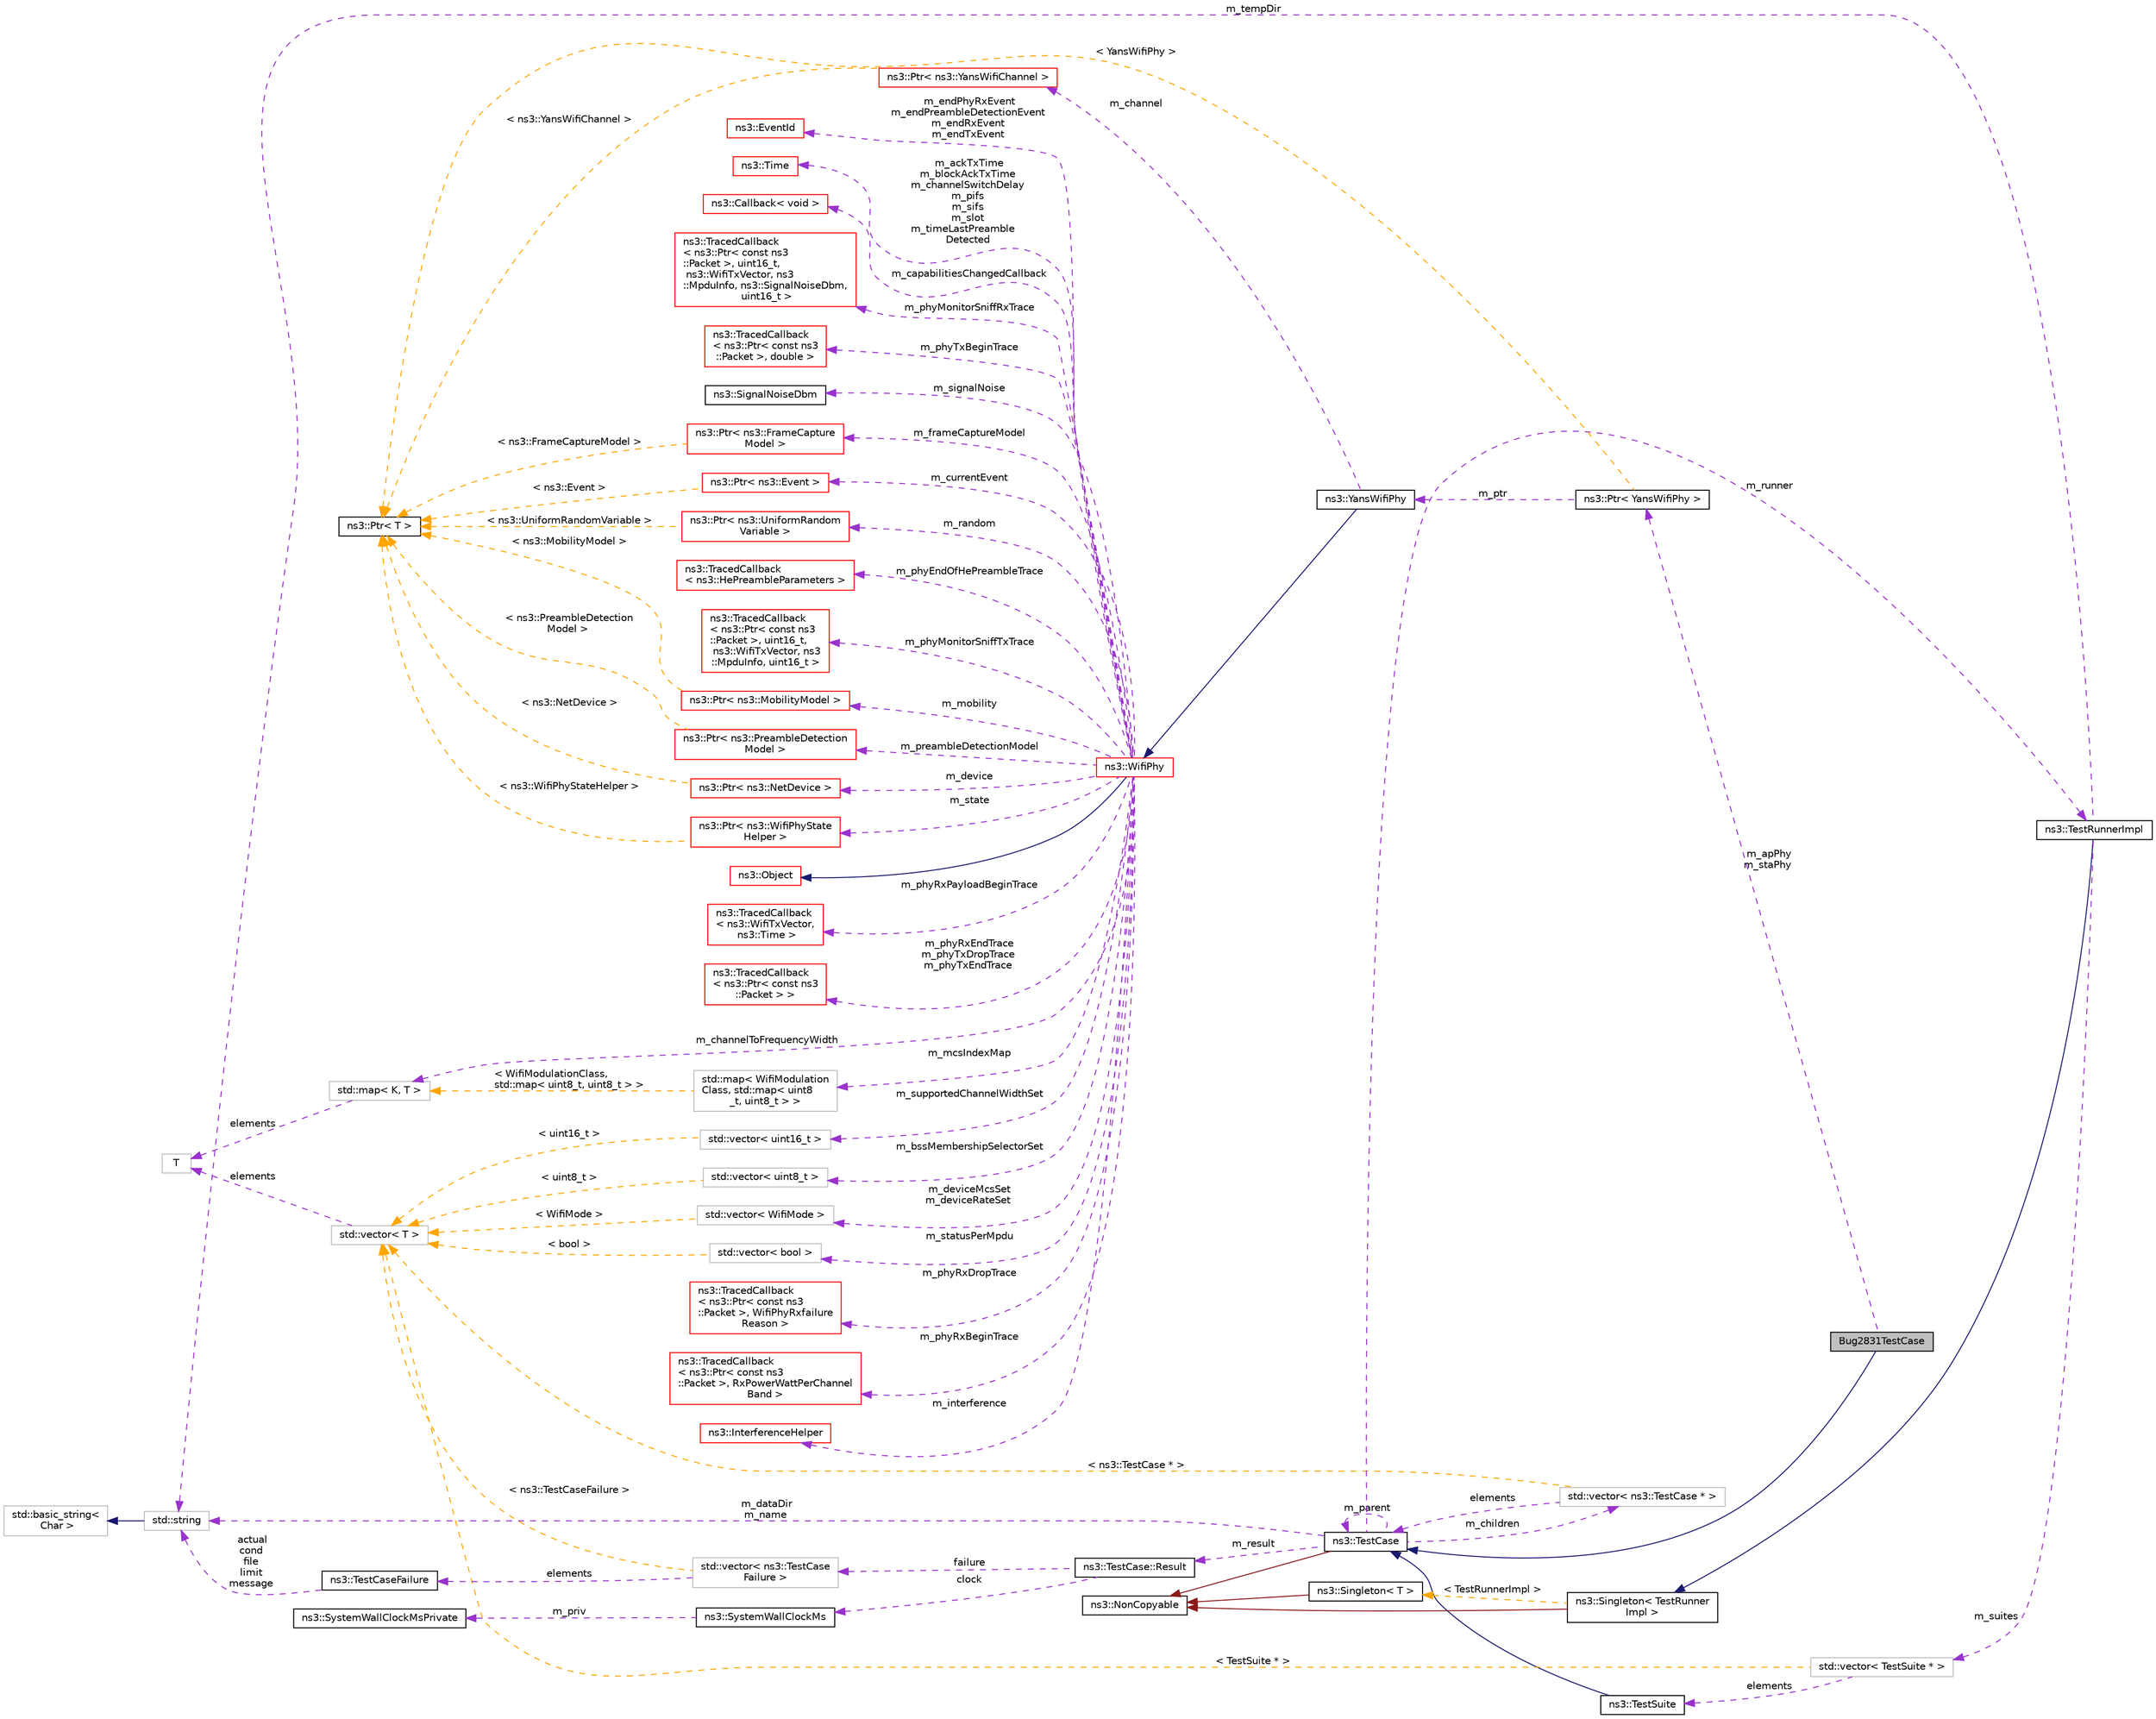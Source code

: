 digraph "Bug2831TestCase"
{
 // LATEX_PDF_SIZE
  edge [fontname="Helvetica",fontsize="10",labelfontname="Helvetica",labelfontsize="10"];
  node [fontname="Helvetica",fontsize="10",shape=record];
  rankdir="LR";
  Node1 [label="Bug2831TestCase",height=0.2,width=0.4,color="black", fillcolor="grey75", style="filled", fontcolor="black",tooltip="Make sure that the channel width and the channel number can be changed at runtime."];
  Node2 -> Node1 [dir="back",color="midnightblue",fontsize="10",style="solid",fontname="Helvetica"];
  Node2 [label="ns3::TestCase",height=0.2,width=0.4,color="black", fillcolor="white", style="filled",URL="$classns3_1_1_test_case.html",tooltip="encapsulates test code"];
  Node3 -> Node2 [dir="back",color="firebrick4",fontsize="10",style="solid",fontname="Helvetica"];
  Node3 [label="ns3::NonCopyable",height=0.2,width=0.4,color="black", fillcolor="white", style="filled",URL="$classns3_1_1_non_copyable.html",tooltip="A base class for (non-Singleton) objects which shouldn't be copied."];
  Node4 -> Node2 [dir="back",color="darkorchid3",fontsize="10",style="dashed",label=" m_children" ,fontname="Helvetica"];
  Node4 [label="std::vector\< ns3::TestCase * \>",height=0.2,width=0.4,color="grey75", fillcolor="white", style="filled",tooltip=" "];
  Node2 -> Node4 [dir="back",color="darkorchid3",fontsize="10",style="dashed",label=" elements" ,fontname="Helvetica"];
  Node5 -> Node4 [dir="back",color="orange",fontsize="10",style="dashed",label=" \< ns3::TestCase * \>" ,fontname="Helvetica"];
  Node5 [label="std::vector\< T \>",height=0.2,width=0.4,color="grey75", fillcolor="white", style="filled",tooltip=" "];
  Node6 -> Node5 [dir="back",color="darkorchid3",fontsize="10",style="dashed",label=" elements" ,fontname="Helvetica"];
  Node6 [label="T",height=0.2,width=0.4,color="grey75", fillcolor="white", style="filled",tooltip=" "];
  Node7 -> Node2 [dir="back",color="darkorchid3",fontsize="10",style="dashed",label=" m_dataDir\nm_name" ,fontname="Helvetica"];
  Node7 [label="std::string",height=0.2,width=0.4,color="grey75", fillcolor="white", style="filled",tooltip=" "];
  Node8 -> Node7 [dir="back",color="midnightblue",fontsize="10",style="solid",fontname="Helvetica"];
  Node8 [label="std::basic_string\<\l Char \>",height=0.2,width=0.4,color="grey75", fillcolor="white", style="filled",tooltip=" "];
  Node9 -> Node2 [dir="back",color="darkorchid3",fontsize="10",style="dashed",label=" m_runner" ,fontname="Helvetica"];
  Node9 [label="ns3::TestRunnerImpl",height=0.2,width=0.4,color="black", fillcolor="white", style="filled",URL="$classns3_1_1_test_runner_impl.html",tooltip="Container for all tests."];
  Node10 -> Node9 [dir="back",color="midnightblue",fontsize="10",style="solid",fontname="Helvetica"];
  Node10 [label="ns3::Singleton\< TestRunner\lImpl \>",height=0.2,width=0.4,color="black", fillcolor="white", style="filled",URL="$classns3_1_1_singleton.html",tooltip=" "];
  Node3 -> Node10 [dir="back",color="firebrick4",fontsize="10",style="solid",fontname="Helvetica"];
  Node11 -> Node10 [dir="back",color="orange",fontsize="10",style="dashed",label=" \< TestRunnerImpl \>" ,fontname="Helvetica"];
  Node11 [label="ns3::Singleton\< T \>",height=0.2,width=0.4,color="black", fillcolor="white", style="filled",URL="$classns3_1_1_singleton.html",tooltip="A template singleton."];
  Node3 -> Node11 [dir="back",color="firebrick4",fontsize="10",style="solid",fontname="Helvetica"];
  Node12 -> Node9 [dir="back",color="darkorchid3",fontsize="10",style="dashed",label=" m_suites" ,fontname="Helvetica"];
  Node12 [label="std::vector\< TestSuite * \>",height=0.2,width=0.4,color="grey75", fillcolor="white", style="filled",tooltip=" "];
  Node13 -> Node12 [dir="back",color="darkorchid3",fontsize="10",style="dashed",label=" elements" ,fontname="Helvetica"];
  Node13 [label="ns3::TestSuite",height=0.2,width=0.4,color="black", fillcolor="white", style="filled",URL="$classns3_1_1_test_suite.html",tooltip="A suite of tests to run."];
  Node2 -> Node13 [dir="back",color="midnightblue",fontsize="10",style="solid",fontname="Helvetica"];
  Node5 -> Node12 [dir="back",color="orange",fontsize="10",style="dashed",label=" \< TestSuite * \>" ,fontname="Helvetica"];
  Node7 -> Node9 [dir="back",color="darkorchid3",fontsize="10",style="dashed",label=" m_tempDir" ,fontname="Helvetica"];
  Node2 -> Node2 [dir="back",color="darkorchid3",fontsize="10",style="dashed",label=" m_parent" ,fontname="Helvetica"];
  Node14 -> Node2 [dir="back",color="darkorchid3",fontsize="10",style="dashed",label=" m_result" ,fontname="Helvetica"];
  Node14 [label="ns3::TestCase::Result",height=0.2,width=0.4,color="black", fillcolor="white", style="filled",URL="$structns3_1_1_test_case_1_1_result.html",tooltip="Container for results from a TestCase."];
  Node15 -> Node14 [dir="back",color="darkorchid3",fontsize="10",style="dashed",label=" failure" ,fontname="Helvetica"];
  Node15 [label="std::vector\< ns3::TestCase\lFailure \>",height=0.2,width=0.4,color="grey75", fillcolor="white", style="filled",tooltip=" "];
  Node16 -> Node15 [dir="back",color="darkorchid3",fontsize="10",style="dashed",label=" elements" ,fontname="Helvetica"];
  Node16 [label="ns3::TestCaseFailure",height=0.2,width=0.4,color="black", fillcolor="white", style="filled",URL="$structns3_1_1_test_case_failure.html",tooltip="Container for details of a test failure."];
  Node7 -> Node16 [dir="back",color="darkorchid3",fontsize="10",style="dashed",label=" actual\ncond\nfile\nlimit\nmessage" ,fontname="Helvetica"];
  Node5 -> Node15 [dir="back",color="orange",fontsize="10",style="dashed",label=" \< ns3::TestCaseFailure \>" ,fontname="Helvetica"];
  Node17 -> Node14 [dir="back",color="darkorchid3",fontsize="10",style="dashed",label=" clock" ,fontname="Helvetica"];
  Node17 [label="ns3::SystemWallClockMs",height=0.2,width=0.4,color="black", fillcolor="white", style="filled",URL="$classns3_1_1_system_wall_clock_ms.html",tooltip="Measure elapsed wall clock time in milliseconds."];
  Node18 -> Node17 [dir="back",color="darkorchid3",fontsize="10",style="dashed",label=" m_priv" ,fontname="Helvetica"];
  Node18 [label="ns3::SystemWallClockMsPrivate",height=0.2,width=0.4,color="black", fillcolor="white", style="filled",URL="$classns3_1_1_system_wall_clock_ms_private.html",tooltip="System-dependent implementation for SystemWallClockMs."];
  Node19 -> Node1 [dir="back",color="darkorchid3",fontsize="10",style="dashed",label=" m_apPhy\nm_staPhy" ,fontname="Helvetica"];
  Node19 [label="ns3::Ptr\< YansWifiPhy \>",height=0.2,width=0.4,color="black", fillcolor="white", style="filled",URL="$classns3_1_1_ptr.html",tooltip=" "];
  Node20 -> Node19 [dir="back",color="darkorchid3",fontsize="10",style="dashed",label=" m_ptr" ,fontname="Helvetica"];
  Node20 [label="ns3::YansWifiPhy",height=0.2,width=0.4,color="black", fillcolor="white", style="filled",URL="$classns3_1_1_yans_wifi_phy.html",tooltip="802.11 PHY layer model"];
  Node21 -> Node20 [dir="back",color="midnightblue",fontsize="10",style="solid",fontname="Helvetica"];
  Node21 [label="ns3::WifiPhy",height=0.2,width=0.4,color="red", fillcolor="white", style="filled",URL="$classns3_1_1_wifi_phy.html",tooltip="802.11 PHY layer model"];
  Node22 -> Node21 [dir="back",color="midnightblue",fontsize="10",style="solid",fontname="Helvetica"];
  Node22 [label="ns3::Object",height=0.2,width=0.4,color="red", fillcolor="white", style="filled",URL="$classns3_1_1_object.html",tooltip="A base class which provides memory management and object aggregation."];
  Node29 -> Node21 [dir="back",color="darkorchid3",fontsize="10",style="dashed",label=" m_mobility" ,fontname="Helvetica"];
  Node29 [label="ns3::Ptr\< ns3::MobilityModel \>",height=0.2,width=0.4,color="red", fillcolor="white", style="filled",URL="$classns3_1_1_ptr.html",tooltip=" "];
  Node39 -> Node29 [dir="back",color="orange",fontsize="10",style="dashed",label=" \< ns3::MobilityModel \>" ,fontname="Helvetica"];
  Node39 [label="ns3::Ptr\< T \>",height=0.2,width=0.4,color="black", fillcolor="white", style="filled",URL="$classns3_1_1_ptr.html",tooltip="Smart pointer class similar to boost::intrusive_ptr."];
  Node42 -> Node21 [dir="back",color="darkorchid3",fontsize="10",style="dashed",label=" m_supportedChannelWidthSet" ,fontname="Helvetica"];
  Node42 [label="std::vector\< uint16_t \>",height=0.2,width=0.4,color="grey75", fillcolor="white", style="filled",tooltip=" "];
  Node5 -> Node42 [dir="back",color="orange",fontsize="10",style="dashed",label=" \< uint16_t \>" ,fontname="Helvetica"];
  Node43 -> Node21 [dir="back",color="darkorchid3",fontsize="10",style="dashed",label=" m_phyRxPayloadBeginTrace" ,fontname="Helvetica"];
  Node43 [label="ns3::TracedCallback\l\< ns3::WifiTxVector,\l ns3::Time \>",height=0.2,width=0.4,color="red", fillcolor="white", style="filled",URL="$classns3_1_1_traced_callback.html",tooltip=" "];
  Node44 -> Node21 [dir="back",color="darkorchid3",fontsize="10",style="dashed",label=" m_phyRxEndTrace\nm_phyTxDropTrace\nm_phyTxEndTrace" ,fontname="Helvetica"];
  Node44 [label="ns3::TracedCallback\l\< ns3::Ptr\< const ns3\l::Packet \> \>",height=0.2,width=0.4,color="red", fillcolor="white", style="filled",URL="$classns3_1_1_traced_callback.html",tooltip=" "];
  Node45 -> Node21 [dir="back",color="darkorchid3",fontsize="10",style="dashed",label=" m_channelToFrequencyWidth" ,fontname="Helvetica"];
  Node45 [label="std::map\< K, T \>",height=0.2,width=0.4,color="grey75", fillcolor="white", style="filled",tooltip=" "];
  Node6 -> Node45 [dir="back",color="darkorchid3",fontsize="10",style="dashed",label=" elements" ,fontname="Helvetica"];
  Node47 -> Node21 [dir="back",color="darkorchid3",fontsize="10",style="dashed",label=" m_mcsIndexMap" ,fontname="Helvetica"];
  Node47 [label="std::map\< WifiModulation\lClass, std::map\< uint8\l_t, uint8_t \> \>",height=0.2,width=0.4,color="grey75", fillcolor="white", style="filled",tooltip=" "];
  Node45 -> Node47 [dir="back",color="orange",fontsize="10",style="dashed",label=" \< WifiModulationClass,\l std::map\< uint8_t, uint8_t \> \>" ,fontname="Helvetica"];
  Node49 -> Node21 [dir="back",color="darkorchid3",fontsize="10",style="dashed",label=" m_bssMembershipSelectorSet" ,fontname="Helvetica"];
  Node49 [label="std::vector\< uint8_t \>",height=0.2,width=0.4,color="grey75", fillcolor="white", style="filled",tooltip=" "];
  Node5 -> Node49 [dir="back",color="orange",fontsize="10",style="dashed",label=" \< uint8_t \>" ,fontname="Helvetica"];
  Node50 -> Node21 [dir="back",color="darkorchid3",fontsize="10",style="dashed",label=" m_phyRxDropTrace" ,fontname="Helvetica"];
  Node50 [label="ns3::TracedCallback\l\< ns3::Ptr\< const ns3\l::Packet \>, WifiPhyRxfailure\lReason \>",height=0.2,width=0.4,color="red", fillcolor="white", style="filled",URL="$classns3_1_1_traced_callback.html",tooltip=" "];
  Node51 -> Node21 [dir="back",color="darkorchid3",fontsize="10",style="dashed",label=" m_phyRxBeginTrace" ,fontname="Helvetica"];
  Node51 [label="ns3::TracedCallback\l\< ns3::Ptr\< const ns3\l::Packet \>, RxPowerWattPerChannel\lBand \>",height=0.2,width=0.4,color="red", fillcolor="white", style="filled",URL="$classns3_1_1_traced_callback.html",tooltip=" "];
  Node52 -> Node21 [dir="back",color="darkorchid3",fontsize="10",style="dashed",label=" m_interference" ,fontname="Helvetica"];
  Node52 [label="ns3::InterferenceHelper",height=0.2,width=0.4,color="red", fillcolor="white", style="filled",URL="$classns3_1_1_interference_helper.html",tooltip="handles interference calculations"];
  Node58 -> Node21 [dir="back",color="darkorchid3",fontsize="10",style="dashed",label=" m_endPhyRxEvent\nm_endPreambleDetectionEvent\nm_endRxEvent\nm_endTxEvent" ,fontname="Helvetica"];
  Node58 [label="ns3::EventId",height=0.2,width=0.4,color="red", fillcolor="white", style="filled",URL="$classns3_1_1_event_id.html",tooltip="An identifier for simulation events."];
  Node62 -> Node21 [dir="back",color="darkorchid3",fontsize="10",style="dashed",label=" m_preambleDetectionModel" ,fontname="Helvetica"];
  Node62 [label="ns3::Ptr\< ns3::PreambleDetection\lModel \>",height=0.2,width=0.4,color="red", fillcolor="white", style="filled",URL="$classns3_1_1_ptr.html",tooltip=" "];
  Node39 -> Node62 [dir="back",color="orange",fontsize="10",style="dashed",label=" \< ns3::PreambleDetection\lModel \>" ,fontname="Helvetica"];
  Node64 -> Node21 [dir="back",color="darkorchid3",fontsize="10",style="dashed",label=" m_device" ,fontname="Helvetica"];
  Node64 [label="ns3::Ptr\< ns3::NetDevice \>",height=0.2,width=0.4,color="red", fillcolor="white", style="filled",URL="$classns3_1_1_ptr.html",tooltip=" "];
  Node39 -> Node64 [dir="back",color="orange",fontsize="10",style="dashed",label=" \< ns3::NetDevice \>" ,fontname="Helvetica"];
  Node66 -> Node21 [dir="back",color="darkorchid3",fontsize="10",style="dashed",label=" m_deviceMcsSet\nm_deviceRateSet" ,fontname="Helvetica"];
  Node66 [label="std::vector\< WifiMode \>",height=0.2,width=0.4,color="grey75", fillcolor="white", style="filled",tooltip=" "];
  Node5 -> Node66 [dir="back",color="orange",fontsize="10",style="dashed",label=" \< WifiMode \>" ,fontname="Helvetica"];
  Node68 -> Node21 [dir="back",color="darkorchid3",fontsize="10",style="dashed",label=" m_ackTxTime\nm_blockAckTxTime\nm_channelSwitchDelay\nm_pifs\nm_sifs\nm_slot\nm_timeLastPreamble\lDetected" ,fontname="Helvetica"];
  Node68 [label="ns3::Time",height=0.2,width=0.4,color="red", fillcolor="white", style="filled",URL="$classns3_1_1_time.html",tooltip="Simulation virtual time values and global simulation resolution."];
  Node70 -> Node21 [dir="back",color="darkorchid3",fontsize="10",style="dashed",label=" m_state" ,fontname="Helvetica"];
  Node70 [label="ns3::Ptr\< ns3::WifiPhyState\lHelper \>",height=0.2,width=0.4,color="red", fillcolor="white", style="filled",URL="$classns3_1_1_ptr.html",tooltip=" "];
  Node39 -> Node70 [dir="back",color="orange",fontsize="10",style="dashed",label=" \< ns3::WifiPhyStateHelper \>" ,fontname="Helvetica"];
  Node80 -> Node21 [dir="back",color="darkorchid3",fontsize="10",style="dashed",label=" m_capabilitiesChangedCallback" ,fontname="Helvetica"];
  Node80 [label="ns3::Callback\< void \>",height=0.2,width=0.4,color="red", fillcolor="white", style="filled",URL="$classns3_1_1_callback.html",tooltip=" "];
  Node81 -> Node21 [dir="back",color="darkorchid3",fontsize="10",style="dashed",label=" m_frameCaptureModel" ,fontname="Helvetica"];
  Node81 [label="ns3::Ptr\< ns3::FrameCapture\lModel \>",height=0.2,width=0.4,color="red", fillcolor="white", style="filled",URL="$classns3_1_1_ptr.html",tooltip=" "];
  Node39 -> Node81 [dir="back",color="orange",fontsize="10",style="dashed",label=" \< ns3::FrameCaptureModel \>" ,fontname="Helvetica"];
  Node83 -> Node21 [dir="back",color="darkorchid3",fontsize="10",style="dashed",label=" m_phyMonitorSniffRxTrace" ,fontname="Helvetica"];
  Node83 [label="ns3::TracedCallback\l\< ns3::Ptr\< const ns3\l::Packet \>, uint16_t,\l ns3::WifiTxVector, ns3\l::MpduInfo, ns3::SignalNoiseDbm,\l uint16_t \>",height=0.2,width=0.4,color="red", fillcolor="white", style="filled",URL="$classns3_1_1_traced_callback.html",tooltip=" "];
  Node84 -> Node21 [dir="back",color="darkorchid3",fontsize="10",style="dashed",label=" m_currentEvent" ,fontname="Helvetica"];
  Node84 [label="ns3::Ptr\< ns3::Event \>",height=0.2,width=0.4,color="red", fillcolor="white", style="filled",URL="$classns3_1_1_ptr.html",tooltip=" "];
  Node39 -> Node84 [dir="back",color="orange",fontsize="10",style="dashed",label=" \< ns3::Event \>" ,fontname="Helvetica"];
  Node78 -> Node21 [dir="back",color="darkorchid3",fontsize="10",style="dashed",label=" m_phyTxBeginTrace" ,fontname="Helvetica"];
  Node78 [label="ns3::TracedCallback\l\< ns3::Ptr\< const ns3\l::Packet \>, double \>",height=0.2,width=0.4,color="red", fillcolor="white", style="filled",URL="$classns3_1_1_traced_callback.html",tooltip=" "];
  Node130 -> Node21 [dir="back",color="darkorchid3",fontsize="10",style="dashed",label=" m_random" ,fontname="Helvetica"];
  Node130 [label="ns3::Ptr\< ns3::UniformRandom\lVariable \>",height=0.2,width=0.4,color="red", fillcolor="white", style="filled",URL="$classns3_1_1_ptr.html",tooltip=" "];
  Node39 -> Node130 [dir="back",color="orange",fontsize="10",style="dashed",label=" \< ns3::UniformRandomVariable \>" ,fontname="Helvetica"];
  Node134 -> Node21 [dir="back",color="darkorchid3",fontsize="10",style="dashed",label=" m_signalNoise" ,fontname="Helvetica"];
  Node134 [label="ns3::SignalNoiseDbm",height=0.2,width=0.4,color="black", fillcolor="white", style="filled",URL="$structns3_1_1_signal_noise_dbm.html",tooltip="SignalNoiseDbm structure."];
  Node135 -> Node21 [dir="back",color="darkorchid3",fontsize="10",style="dashed",label=" m_statusPerMpdu" ,fontname="Helvetica"];
  Node135 [label="std::vector\< bool \>",height=0.2,width=0.4,color="grey75", fillcolor="white", style="filled",tooltip=" "];
  Node5 -> Node135 [dir="back",color="orange",fontsize="10",style="dashed",label=" \< bool \>" ,fontname="Helvetica"];
  Node136 -> Node21 [dir="back",color="darkorchid3",fontsize="10",style="dashed",label=" m_phyEndOfHePreambleTrace" ,fontname="Helvetica"];
  Node136 [label="ns3::TracedCallback\l\< ns3::HePreambleParameters \>",height=0.2,width=0.4,color="red", fillcolor="white", style="filled",URL="$classns3_1_1_traced_callback.html",tooltip=" "];
  Node137 -> Node21 [dir="back",color="darkorchid3",fontsize="10",style="dashed",label=" m_phyMonitorSniffTxTrace" ,fontname="Helvetica"];
  Node137 [label="ns3::TracedCallback\l\< ns3::Ptr\< const ns3\l::Packet \>, uint16_t,\l ns3::WifiTxVector, ns3\l::MpduInfo, uint16_t \>",height=0.2,width=0.4,color="red", fillcolor="white", style="filled",URL="$classns3_1_1_traced_callback.html",tooltip=" "];
  Node177 -> Node20 [dir="back",color="darkorchid3",fontsize="10",style="dashed",label=" m_channel" ,fontname="Helvetica"];
  Node177 [label="ns3::Ptr\< ns3::YansWifiChannel \>",height=0.2,width=0.4,color="red", fillcolor="white", style="filled",URL="$classns3_1_1_ptr.html",tooltip=" "];
  Node39 -> Node177 [dir="back",color="orange",fontsize="10",style="dashed",label=" \< ns3::YansWifiChannel \>" ,fontname="Helvetica"];
  Node39 -> Node19 [dir="back",color="orange",fontsize="10",style="dashed",label=" \< YansWifiPhy \>" ,fontname="Helvetica"];
}
